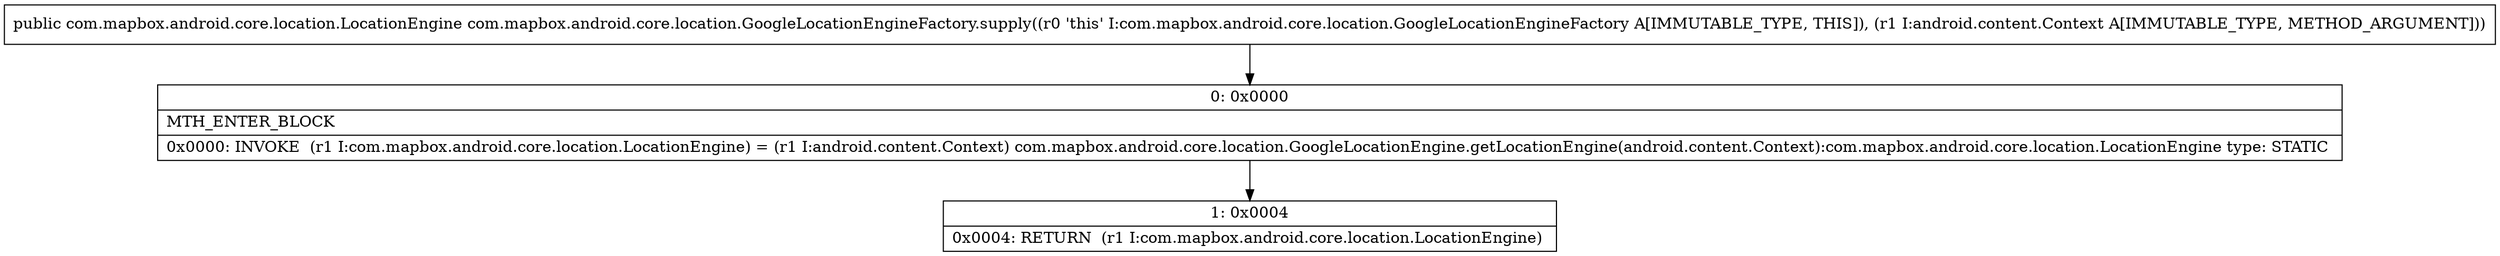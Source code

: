 digraph "CFG forcom.mapbox.android.core.location.GoogleLocationEngineFactory.supply(Landroid\/content\/Context;)Lcom\/mapbox\/android\/core\/location\/LocationEngine;" {
Node_0 [shape=record,label="{0\:\ 0x0000|MTH_ENTER_BLOCK\l|0x0000: INVOKE  (r1 I:com.mapbox.android.core.location.LocationEngine) = (r1 I:android.content.Context) com.mapbox.android.core.location.GoogleLocationEngine.getLocationEngine(android.content.Context):com.mapbox.android.core.location.LocationEngine type: STATIC \l}"];
Node_1 [shape=record,label="{1\:\ 0x0004|0x0004: RETURN  (r1 I:com.mapbox.android.core.location.LocationEngine) \l}"];
MethodNode[shape=record,label="{public com.mapbox.android.core.location.LocationEngine com.mapbox.android.core.location.GoogleLocationEngineFactory.supply((r0 'this' I:com.mapbox.android.core.location.GoogleLocationEngineFactory A[IMMUTABLE_TYPE, THIS]), (r1 I:android.content.Context A[IMMUTABLE_TYPE, METHOD_ARGUMENT])) }"];
MethodNode -> Node_0;
Node_0 -> Node_1;
}

